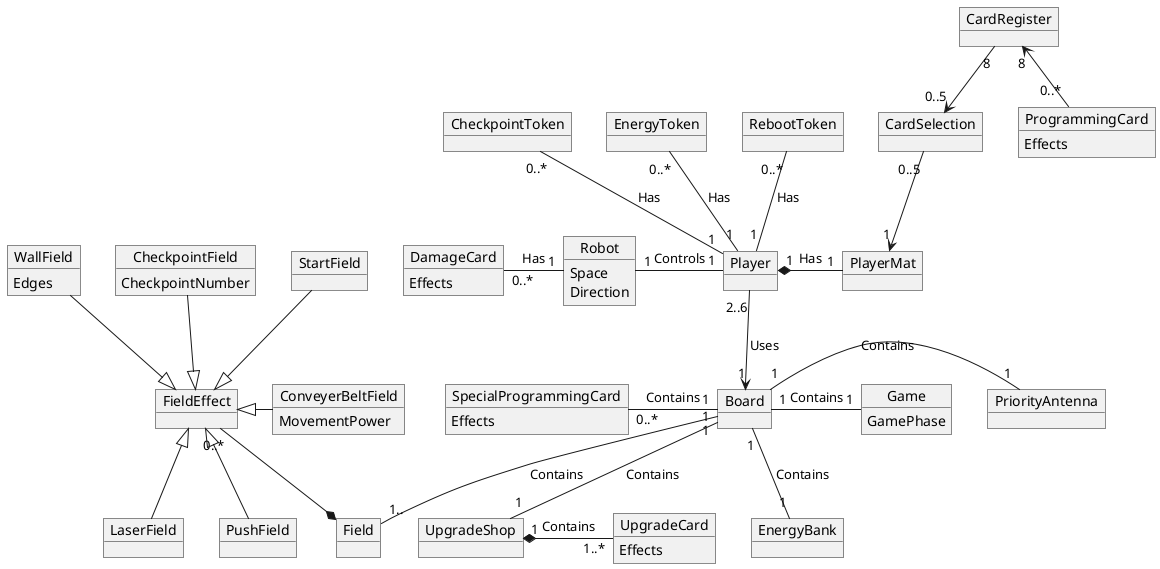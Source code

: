 @startuml
'https://plantuml.com/sequence-diagram
Object Game{
GamePhase
}
Object Board
Object Field
Object FieldEffect
Object LaserField
Object ConveyerBeltField{
MovementPower
}
Object WallField{
Edges
}
Object CheckpointField{
CheckpointNumber
}
Object StartField
Object PushField
Object Player
Object Robot {
Space
Direction
}
Object ProgrammingCard{
Effects
}
Object CardRegister
Object CardSelection
Object SpecialProgrammingCard{
Effects
}
Object DamageCard{
Effects
}
Object UpgradeCard{
Effects
}
Object CheckpointToken
Object EnergyToken
Object PriorityAntenna
Object RebootToken
Object UpgradeShop
Object PlayerMat
Object EnergyBank


FieldEffect "0..*" --* Field
Field"1.." --u "1"Board:Contains
PriorityAntenna "1"--l "1" Board:Contains
EnergyBank"1"--u"1"Board:Contains
UpgradeShop"1"--u"1"Board:Contains
SpecialProgrammingCard"0..*"--r"1"Board:Contains

Robot"1"-r"1"Player:Controls
PlayerMat"1" --l* "1"Player:Has
EnergyToken"0..*" --d "1"Player:Has
RebootToken"0..*"--d"1"Player:Has
CheckpointToken"0..*"--d"1"Player:Has
Game"1"--l"1"Board:Contains


DamageCard "0..*" ---r "1" Robot:Has

ProgrammingCard "0..*" --u> "8" CardRegister
CardRegister "8" --> "0..5" CardSelection
CardSelection "0..5" --> "1" PlayerMat


Player"2..6"--d>"1"Board:Uses

StartField--d|>FieldEffect
WallField--d|>FieldEffect
CheckpointField--d|>FieldEffect
LaserField--u|>FieldEffect
ConveyerBeltField--l|>FieldEffect
PushField--u|>FieldEffect

UpgradeCard"1..*"-l*"1"UpgradeShop:Contains


@enduml